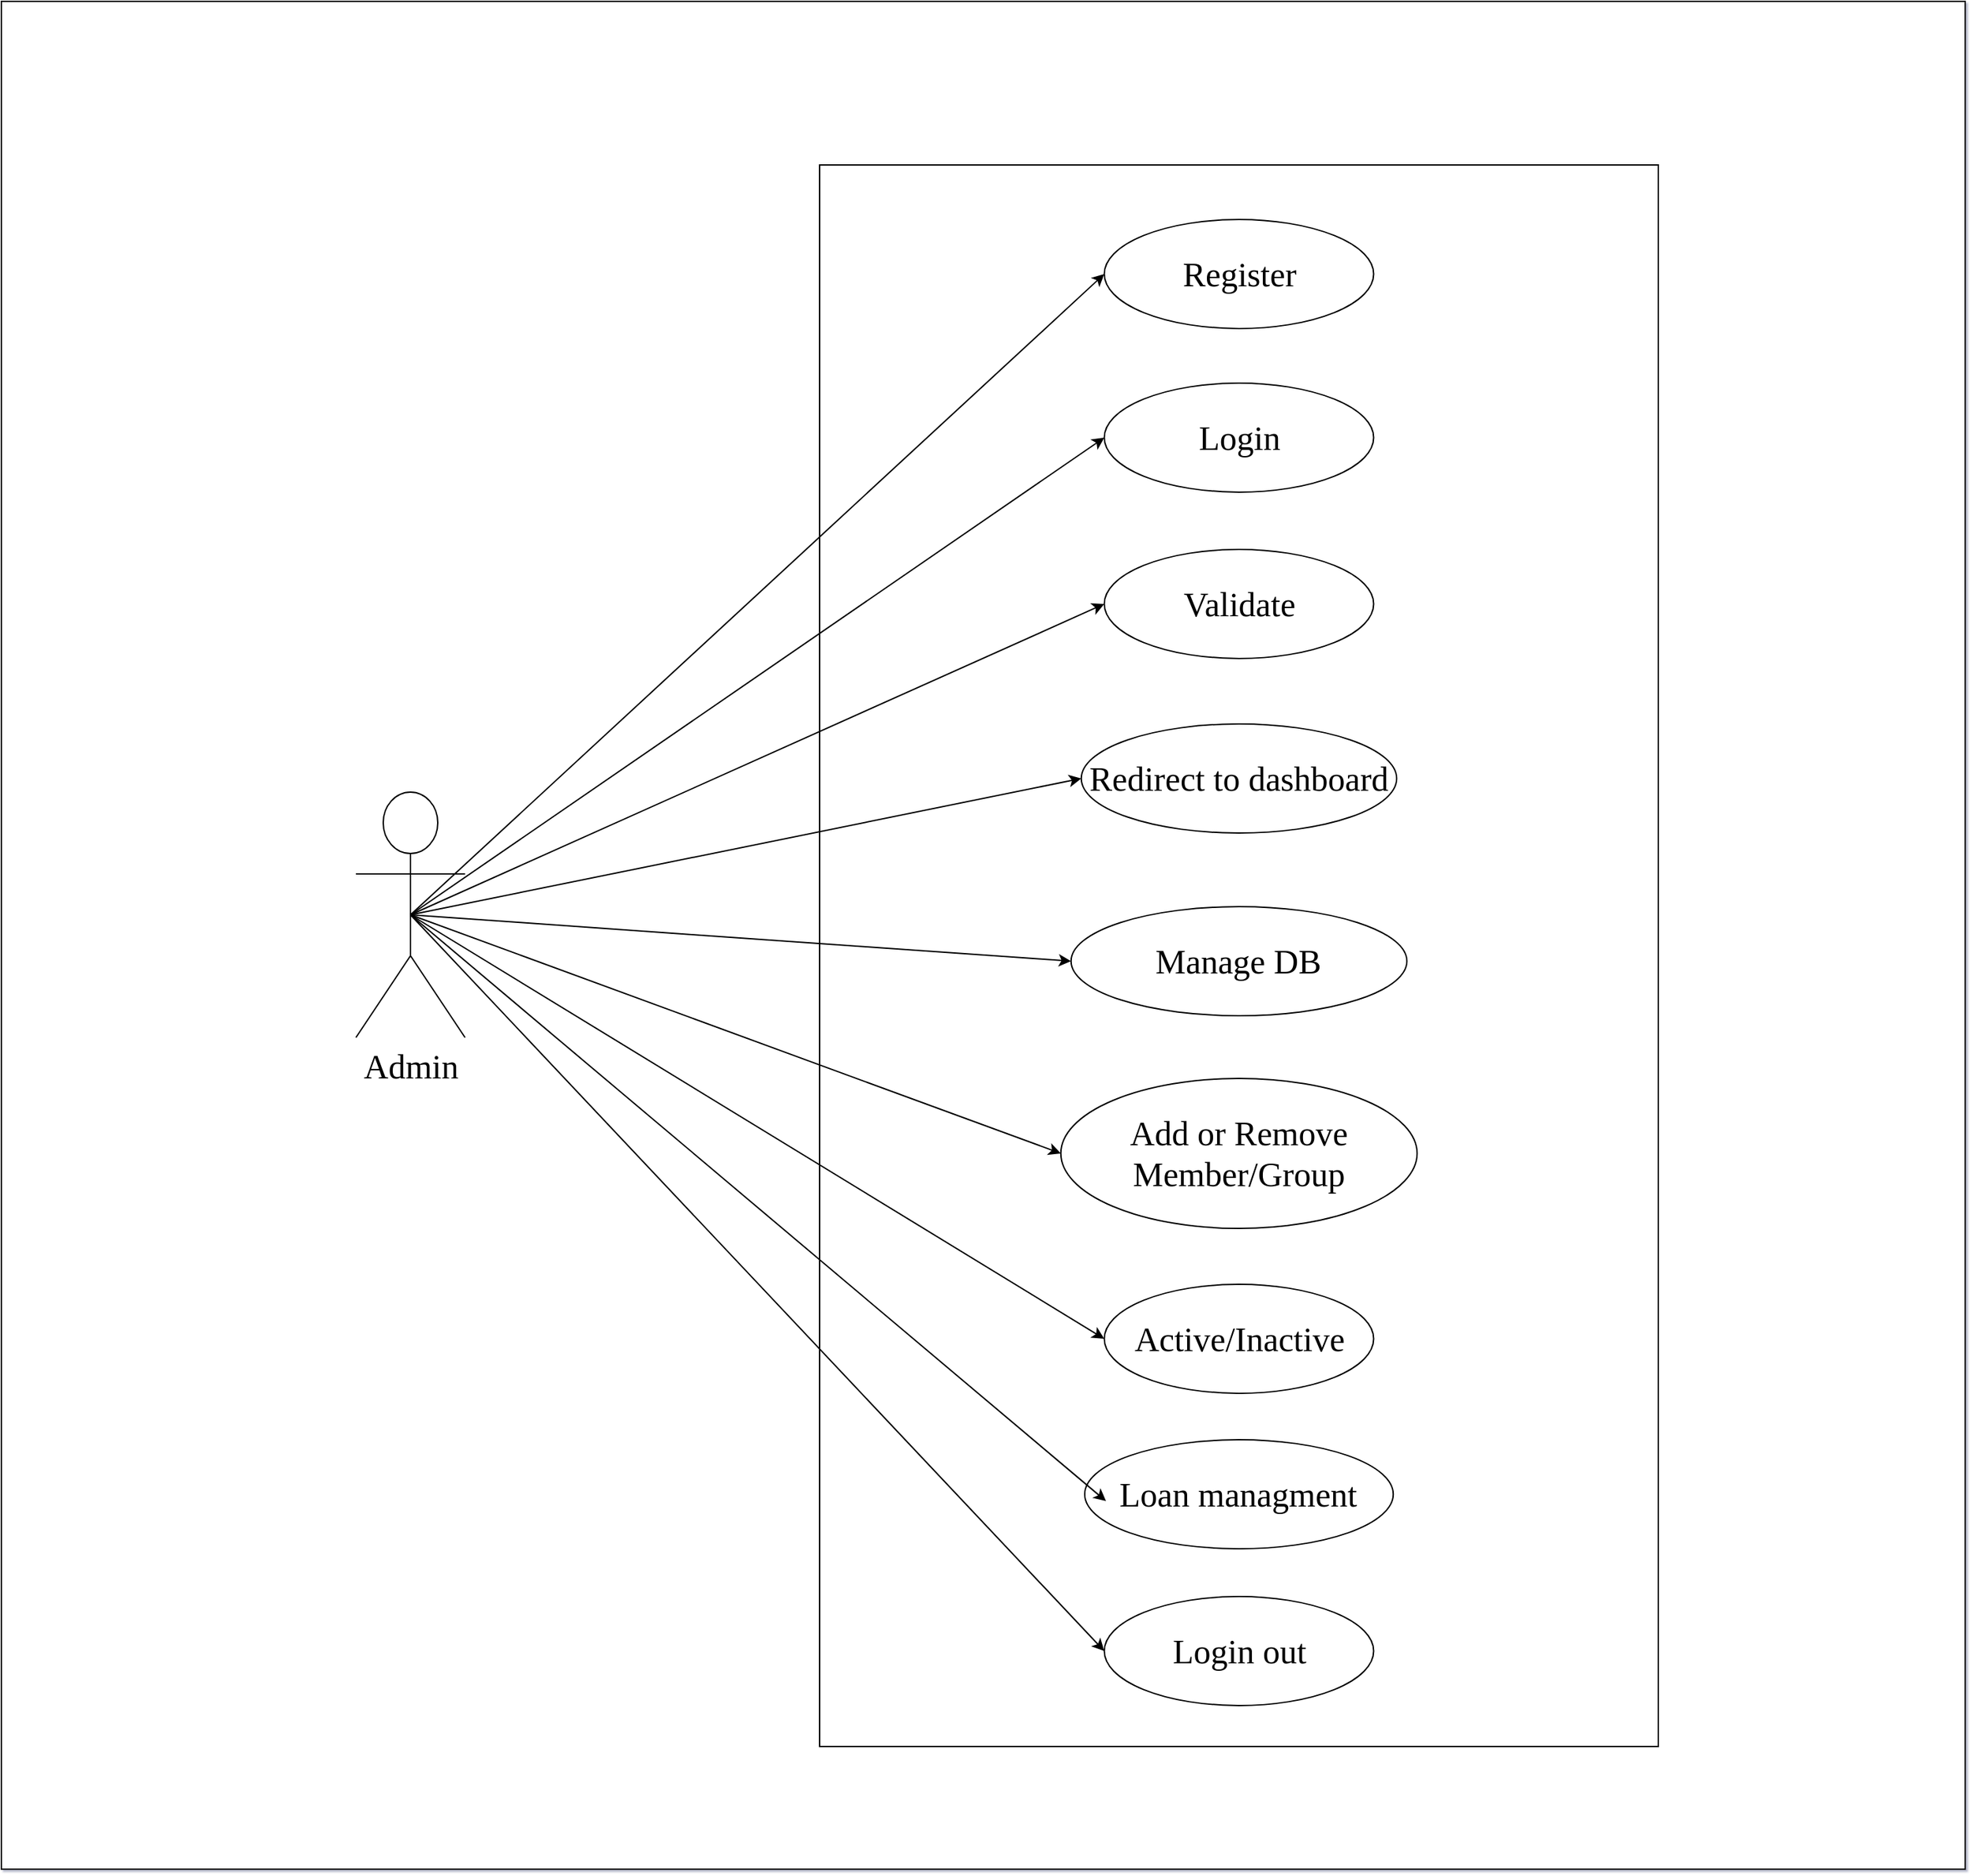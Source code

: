 <mxfile>
    <diagram id="nm7l_Aqm8iabjpAx98mI" name="Page-1">
        <mxGraphModel dx="3193" dy="1900" grid="1" gridSize="10" guides="1" tooltips="1" connect="1" arrows="1" fold="1" page="1" pageScale="1" pageWidth="850" pageHeight="1100" background="none" math="0" shadow="1">
            <root>
                <mxCell id="0"/>
                <mxCell id="1" parent="0"/>
                <mxCell id="25" value="" style="rounded=0;whiteSpace=wrap;html=1;shadow=0;glass=0;sketch=0;fontStyle=2" vertex="1" parent="1">
                    <mxGeometry x="60" y="590" width="1440" height="1370" as="geometry"/>
                </mxCell>
                <mxCell id="26" value="Admin" style="shape=umlActor;verticalLabelPosition=bottom;verticalAlign=top;html=1;outlineConnect=0;rounded=0;shadow=0;glass=0;sketch=0;fontSize=25;fontStyle=0;fontFamily=Tahoma;" vertex="1" parent="1">
                    <mxGeometry x="320" y="1170" width="80" height="180" as="geometry"/>
                </mxCell>
                <mxCell id="28" value="" style="rounded=0;whiteSpace=wrap;html=1;shadow=0;glass=0;sketch=0;" vertex="1" parent="1">
                    <mxGeometry x="660" y="710" width="615" height="1160" as="geometry"/>
                </mxCell>
                <mxCell id="31" value="Register" style="ellipse;whiteSpace=wrap;html=1;rounded=0;shadow=0;glass=0;sketch=0;fontFamily=Tahoma;fontSize=25;" vertex="1" parent="1">
                    <mxGeometry x="868.75" y="750" width="197.5" height="80" as="geometry"/>
                </mxCell>
                <mxCell id="33" value="Validate" style="ellipse;whiteSpace=wrap;html=1;rounded=0;shadow=0;glass=0;sketch=0;fontFamily=Tahoma;fontSize=25;" vertex="1" parent="1">
                    <mxGeometry x="868.75" y="992" width="197.5" height="80" as="geometry"/>
                </mxCell>
                <mxCell id="35" value="Redirect to dashboard" style="ellipse;whiteSpace=wrap;html=1;rounded=0;shadow=0;glass=0;sketch=0;fontFamily=Tahoma;fontSize=25;" vertex="1" parent="1">
                    <mxGeometry x="851.88" y="1120" width="231.25" height="80" as="geometry"/>
                </mxCell>
                <mxCell id="36" value="Login out" style="ellipse;whiteSpace=wrap;html=1;rounded=0;shadow=0;glass=0;sketch=0;fontFamily=Tahoma;fontSize=25;" vertex="1" parent="1">
                    <mxGeometry x="868.75" y="1760" width="197.5" height="80" as="geometry"/>
                </mxCell>
                <mxCell id="37" value="Login" style="ellipse;whiteSpace=wrap;html=1;rounded=0;shadow=0;glass=0;sketch=0;fontFamily=Tahoma;fontSize=25;" vertex="1" parent="1">
                    <mxGeometry x="868.75" y="870" width="197.5" height="80" as="geometry"/>
                </mxCell>
                <mxCell id="38" value="Manage DB" style="ellipse;whiteSpace=wrap;html=1;rounded=0;shadow=0;glass=0;sketch=0;fontFamily=Tahoma;fontSize=25;" vertex="1" parent="1">
                    <mxGeometry x="844.38" y="1254" width="246.25" height="80" as="geometry"/>
                </mxCell>
                <mxCell id="39" value="Add or Remove Member/Group" style="ellipse;whiteSpace=wrap;html=1;rounded=0;shadow=0;glass=0;sketch=0;fontFamily=Tahoma;fontSize=25;" vertex="1" parent="1">
                    <mxGeometry x="836.88" y="1380" width="261.25" height="110" as="geometry"/>
                </mxCell>
                <mxCell id="40" value="Loan managment" style="ellipse;whiteSpace=wrap;html=1;rounded=0;shadow=0;glass=0;sketch=0;fontFamily=Tahoma;fontSize=25;" vertex="1" parent="1">
                    <mxGeometry x="854.38" y="1645" width="226.25" height="80" as="geometry"/>
                </mxCell>
                <mxCell id="41" value="Active/Inactive" style="ellipse;whiteSpace=wrap;html=1;rounded=0;shadow=0;glass=0;sketch=0;fontFamily=Tahoma;fontSize=25;" vertex="1" parent="1">
                    <mxGeometry x="868.75" y="1531" width="197.5" height="80" as="geometry"/>
                </mxCell>
                <mxCell id="42" value="" style="endArrow=classic;html=1;fontFamily=Tahoma;fontSize=25;entryX=0;entryY=0.5;entryDx=0;entryDy=0;exitX=0.5;exitY=0.5;exitDx=0;exitDy=0;exitPerimeter=0;" edge="1" parent="1" source="26" target="31">
                    <mxGeometry width="50" height="50" relative="1" as="geometry">
                        <mxPoint x="740" y="1330" as="sourcePoint"/>
                        <mxPoint x="790" y="1280" as="targetPoint"/>
                    </mxGeometry>
                </mxCell>
                <mxCell id="43" value="" style="endArrow=classic;html=1;fontFamily=Tahoma;fontSize=25;entryX=0;entryY=0.5;entryDx=0;entryDy=0;exitX=0.5;exitY=0.5;exitDx=0;exitDy=0;exitPerimeter=0;" edge="1" parent="1" source="26" target="37">
                    <mxGeometry width="50" height="50" relative="1" as="geometry">
                        <mxPoint x="860" y="1440" as="sourcePoint"/>
                        <mxPoint x="910" y="1390" as="targetPoint"/>
                    </mxGeometry>
                </mxCell>
                <mxCell id="44" value="" style="endArrow=classic;html=1;fontFamily=Tahoma;fontSize=25;exitX=0.5;exitY=0.5;exitDx=0;exitDy=0;exitPerimeter=0;entryX=0;entryY=0.5;entryDx=0;entryDy=0;" edge="1" parent="1" source="26" target="33">
                    <mxGeometry width="50" height="50" relative="1" as="geometry">
                        <mxPoint x="860" y="1440" as="sourcePoint"/>
                        <mxPoint x="910" y="1390" as="targetPoint"/>
                    </mxGeometry>
                </mxCell>
                <mxCell id="45" value="" style="endArrow=classic;html=1;fontFamily=Tahoma;fontSize=25;exitX=0.5;exitY=0.5;exitDx=0;exitDy=0;exitPerimeter=0;entryX=0;entryY=0.5;entryDx=0;entryDy=0;" edge="1" parent="1" source="26" target="35">
                    <mxGeometry width="50" height="50" relative="1" as="geometry">
                        <mxPoint x="860" y="1440" as="sourcePoint"/>
                        <mxPoint x="910" y="1390" as="targetPoint"/>
                    </mxGeometry>
                </mxCell>
                <mxCell id="46" value="" style="endArrow=classic;html=1;fontFamily=Tahoma;fontSize=25;exitX=0.5;exitY=0.5;exitDx=0;exitDy=0;exitPerimeter=0;entryX=0;entryY=0.5;entryDx=0;entryDy=0;" edge="1" parent="1" source="26" target="38">
                    <mxGeometry width="50" height="50" relative="1" as="geometry">
                        <mxPoint x="860" y="1440" as="sourcePoint"/>
                        <mxPoint x="910" y="1390" as="targetPoint"/>
                    </mxGeometry>
                </mxCell>
                <mxCell id="47" value="" style="endArrow=classic;html=1;fontFamily=Tahoma;fontSize=25;exitX=0.5;exitY=0.5;exitDx=0;exitDy=0;exitPerimeter=0;entryX=0;entryY=0.5;entryDx=0;entryDy=0;" edge="1" parent="1" source="26" target="39">
                    <mxGeometry width="50" height="50" relative="1" as="geometry">
                        <mxPoint x="860" y="1440" as="sourcePoint"/>
                        <mxPoint x="910" y="1390" as="targetPoint"/>
                    </mxGeometry>
                </mxCell>
                <mxCell id="48" value="" style="endArrow=classic;html=1;fontFamily=Tahoma;fontSize=25;exitX=0.5;exitY=0.5;exitDx=0;exitDy=0;exitPerimeter=0;entryX=0;entryY=0.5;entryDx=0;entryDy=0;" edge="1" parent="1" source="26" target="41">
                    <mxGeometry width="50" height="50" relative="1" as="geometry">
                        <mxPoint x="860" y="1440" as="sourcePoint"/>
                        <mxPoint x="910" y="1390" as="targetPoint"/>
                    </mxGeometry>
                </mxCell>
                <mxCell id="49" value="" style="endArrow=classic;html=1;fontFamily=Tahoma;fontSize=25;exitX=0.5;exitY=0.5;exitDx=0;exitDy=0;exitPerimeter=0;entryX=0.069;entryY=0.563;entryDx=0;entryDy=0;entryPerimeter=0;" edge="1" parent="1" source="26" target="40">
                    <mxGeometry width="50" height="50" relative="1" as="geometry">
                        <mxPoint x="860" y="1440" as="sourcePoint"/>
                        <mxPoint x="910" y="1390" as="targetPoint"/>
                    </mxGeometry>
                </mxCell>
                <mxCell id="50" value="" style="endArrow=classic;html=1;fontFamily=Tahoma;fontSize=25;exitX=0.5;exitY=0.5;exitDx=0;exitDy=0;exitPerimeter=0;entryX=0;entryY=0.5;entryDx=0;entryDy=0;" edge="1" parent="1" source="26" target="36">
                    <mxGeometry width="50" height="50" relative="1" as="geometry">
                        <mxPoint x="860" y="1440" as="sourcePoint"/>
                        <mxPoint x="910" y="1390" as="targetPoint"/>
                    </mxGeometry>
                </mxCell>
            </root>
        </mxGraphModel>
    </diagram>
</mxfile>